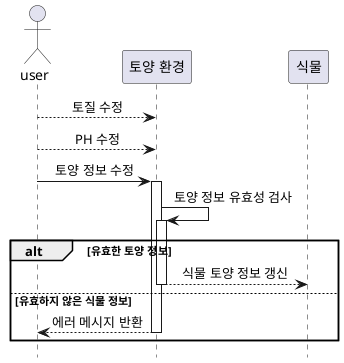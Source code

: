 @startuml

skinparam sequenceMessageAlign center
hide footbox
'생명선 자동 생성
autoactivate on 

actor "user" as user
participant "토양 환경" as soil
participant "식물" as pi

user --> soil : 토질 수정
user --> soil : PH 수정
user -> soil : 토양 정보 수정
soil -> soil : 토양 정보 유효성 검사
alt 유효한 토양 정보
    soil --> pi  : 식물 토양 정보 갱신 

else 유효하지 않은 식물 정보
    soil --> user : 에러 메시지 반환 

end

    


@enduml